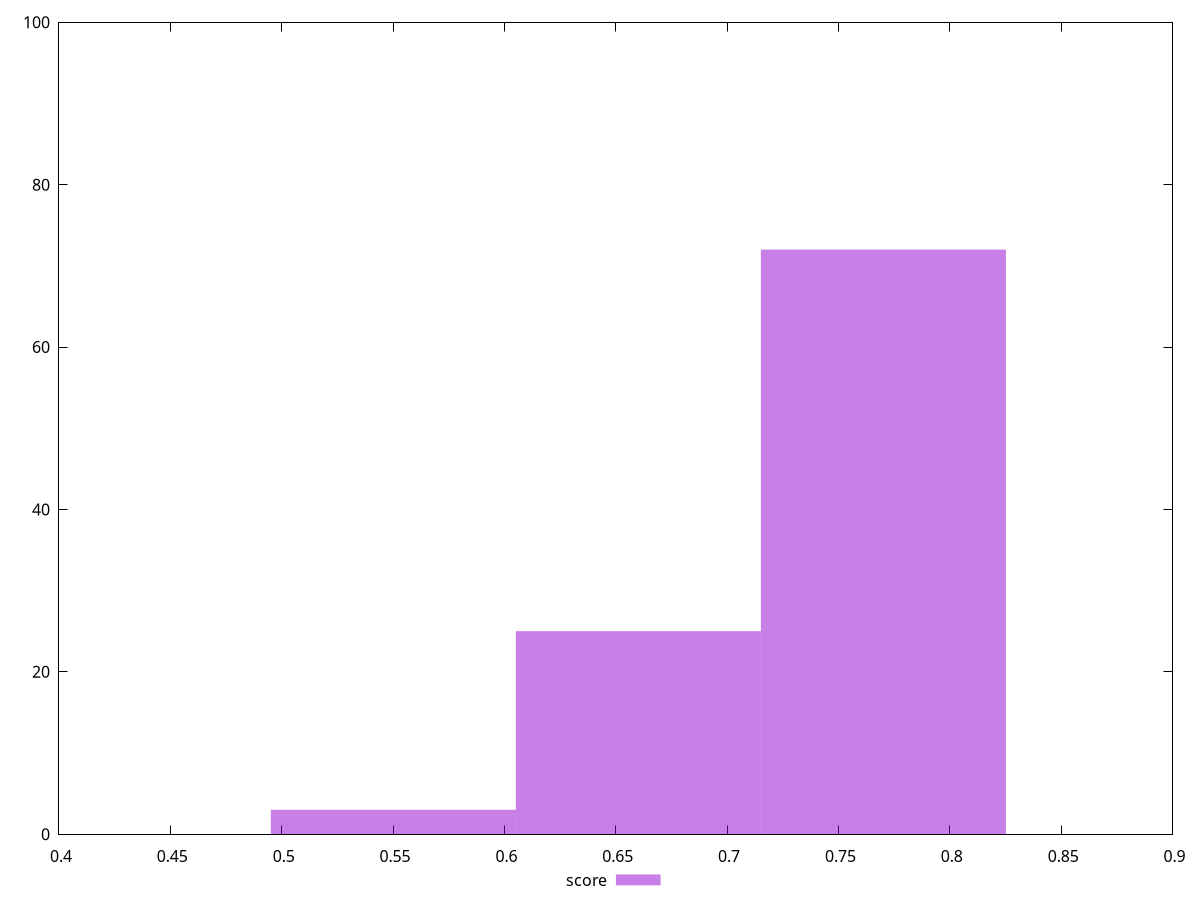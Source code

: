 reset
set terminal svg size 640, 490 enhanced background rgb 'white'
set output "report_00007_2020-12-11T15:55:29.892Z/speed-index/samples/pages+cached/score/histogram.svg"

$score <<EOF
0.5501268941843759 3
0.660152273021251 25
0.7701776518581263 72
EOF

set key outside below
set boxwidth 0.11002537883687517
set yrange [0:100]
set style fill transparent solid 0.5 noborder

plot \
  $score title "score" with boxes, \


reset